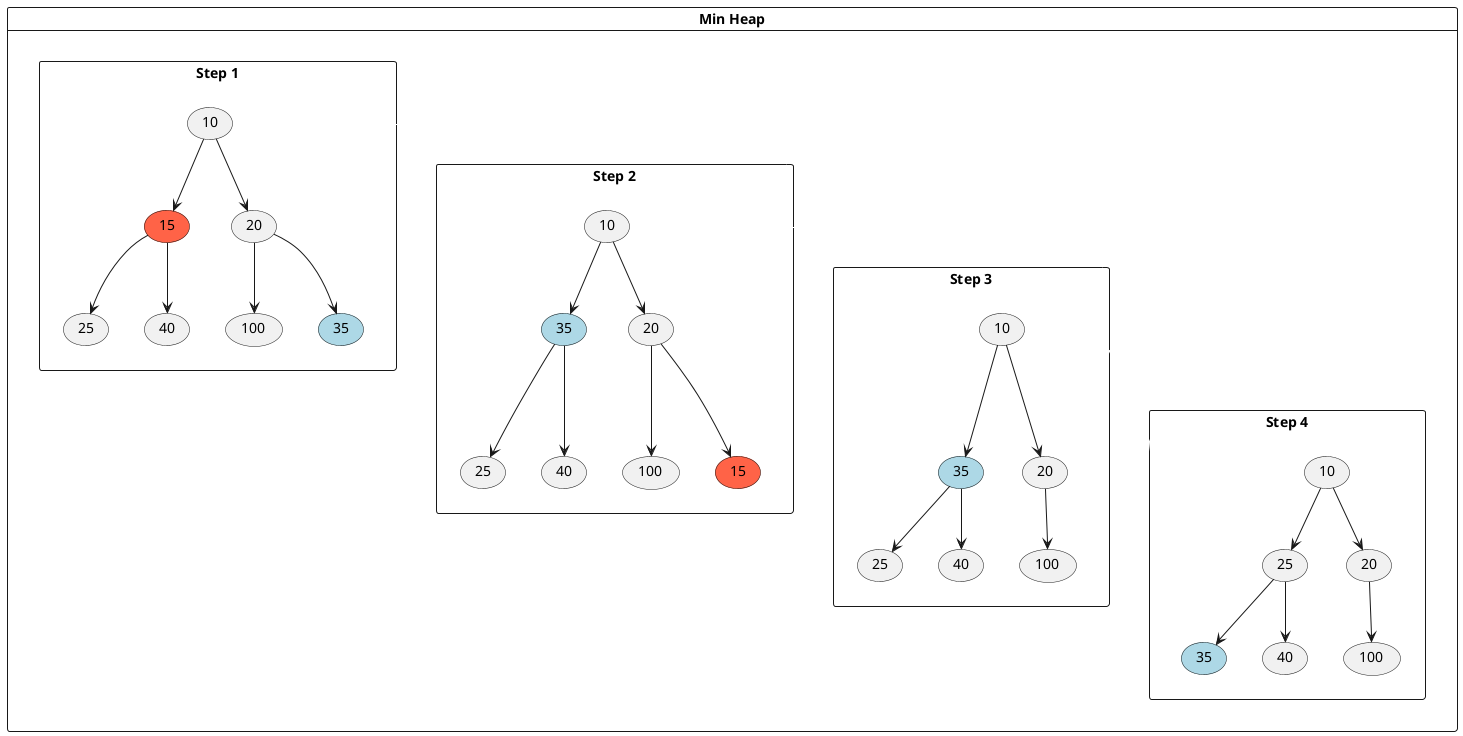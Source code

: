 @startuml

card "Min Heap" {
    rectangle "Step 1" as r1 {
        usecase "10" as t1n1
        usecase "15" as t1n2 #tomato
        usecase "20" as t1n3
        usecase "25" as t1n4
        usecase "40" as t1n5
        usecase "100" as t1n6
        usecase "35" as t1n7 #lightblue

        t1n1 -d-> t1n2
        t1n1 -d-> t1n3

        t1n2 -d-> t1n4
        t1n2 -d-> t1n5

        t1n3 -d-> t1n6
        t1n3 -d-> t1n7
    }

    rectangle "Step 2" as r2 {
        usecase "10" as t2n1
        usecase "35" as t2n2 #lightblue
        usecase "20" as t2n3
        usecase "25" as t2n4
        usecase "40" as t2n5
        usecase "100" as t2n6
        usecase "15" as t2n7 #tomato

        t2n1 -d-> t2n2
        t2n1 -d-> t2n3

        t2n2 -d-> t2n4
        t2n2 -d-> t2n5

        t2n3 -d-> t2n6
        t2n3 -d-> t2n7
    }

    rectangle "Step 3" as r3 {
        usecase "10" as t3n1
        usecase "35" as t3n2 #lightblue
        usecase "20" as t3n3
        usecase "25" as t3n4
        usecase "40" as t3n5
        usecase "100" as t3n6

        t3n1 -d-> t3n2
        t3n1 -d-> t3n3

        t3n2 -d-> t3n4
        t3n2 -d-> t3n5

        t3n3 -d-> t3n6
    }

    rectangle "Step 4" as r4 {
        usecase "10" as t4n1
        usecase "25" as t4n2
        usecase "20" as t4n3
        usecase "35" as t4n4 #lightblue
        usecase "40" as t4n5
        usecase "100" as t4n6

        t4n1 -d-> t4n2
        t4n1 -d-> t4n3

        t4n2 -d-> t4n4
        t4n2 -d-> t4n5

        t4n3 -d-> t4n6
    }
    r1 --> r2 #white
    r2 --> r3 #white
    r3 --> r4 #white
}

@enduml